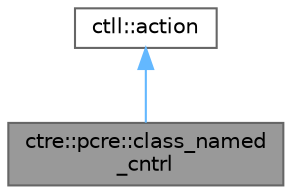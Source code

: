 digraph "ctre::pcre::class_named_cntrl"
{
 // LATEX_PDF_SIZE
  bgcolor="transparent";
  edge [fontname=Helvetica,fontsize=10,labelfontname=Helvetica,labelfontsize=10];
  node [fontname=Helvetica,fontsize=10,shape=box,height=0.2,width=0.4];
  Node1 [id="Node000001",label="ctre::pcre::class_named\l_cntrl",height=0.2,width=0.4,color="gray40", fillcolor="grey60", style="filled", fontcolor="black",tooltip=" "];
  Node2 -> Node1 [id="edge1_Node000001_Node000002",dir="back",color="steelblue1",style="solid",tooltip=" "];
  Node2 [id="Node000002",label="ctll::action",height=0.2,width=0.4,color="gray40", fillcolor="white", style="filled",URL="$structctll_1_1action.html",tooltip=" "];
}

